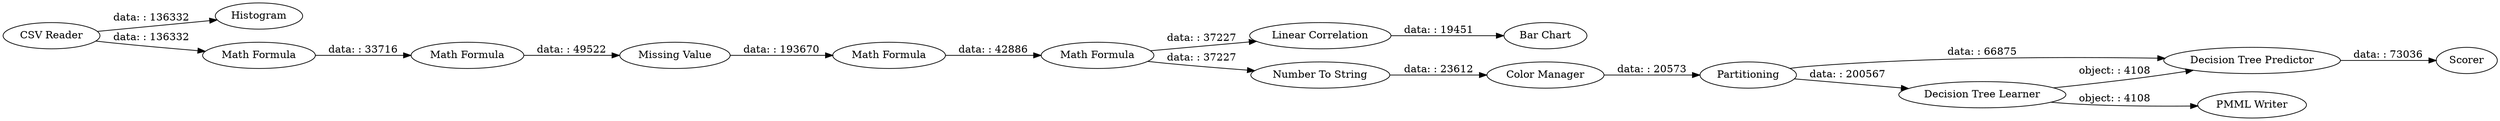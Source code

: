 digraph {
	"-4542589514577959257_11" [label=Histogram]
	"-4542589514577959257_15" [label="Math Formula"]
	"-4542589514577959257_1" [label="CSV Reader"]
	"-4542589514577959257_6" [label="Decision Tree Predictor"]
	"-4542589514577959257_8" [label="PMML Writer"]
	"-4542589514577959257_5" [label="Decision Tree Learner"]
	"-4542589514577959257_14" [label="Math Formula"]
	"-4542589514577959257_23" [label="Bar Chart"]
	"-4542589514577959257_21" [label="Linear Correlation"]
	"-4542589514577959257_13" [label="Math Formula"]
	"-4542589514577959257_7" [label=Scorer]
	"-4542589514577959257_3" [label="Color Manager"]
	"-4542589514577959257_10" [label="Math Formula"]
	"-4542589514577959257_20" [label="Missing Value"]
	"-4542589514577959257_4" [label=Partitioning]
	"-4542589514577959257_2" [label="Number To String"]
	"-4542589514577959257_13" -> "-4542589514577959257_20" [label="data: : 49522"]
	"-4542589514577959257_6" -> "-4542589514577959257_7" [label="data: : 73036"]
	"-4542589514577959257_1" -> "-4542589514577959257_10" [label="data: : 136332"]
	"-4542589514577959257_15" -> "-4542589514577959257_21" [label="data: : 37227"]
	"-4542589514577959257_15" -> "-4542589514577959257_2" [label="data: : 37227"]
	"-4542589514577959257_2" -> "-4542589514577959257_3" [label="data: : 23612"]
	"-4542589514577959257_5" -> "-4542589514577959257_8" [label="object: : 4108"]
	"-4542589514577959257_14" -> "-4542589514577959257_15" [label="data: : 42886"]
	"-4542589514577959257_5" -> "-4542589514577959257_6" [label="object: : 4108"]
	"-4542589514577959257_10" -> "-4542589514577959257_13" [label="data: : 33716"]
	"-4542589514577959257_3" -> "-4542589514577959257_4" [label="data: : 20573"]
	"-4542589514577959257_4" -> "-4542589514577959257_5" [label="data: : 200567"]
	"-4542589514577959257_4" -> "-4542589514577959257_6" [label="data: : 66875"]
	"-4542589514577959257_20" -> "-4542589514577959257_14" [label="data: : 193670"]
	"-4542589514577959257_1" -> "-4542589514577959257_11" [label="data: : 136332"]
	"-4542589514577959257_21" -> "-4542589514577959257_23" [label="data: : 19451"]
	rankdir=LR
}
